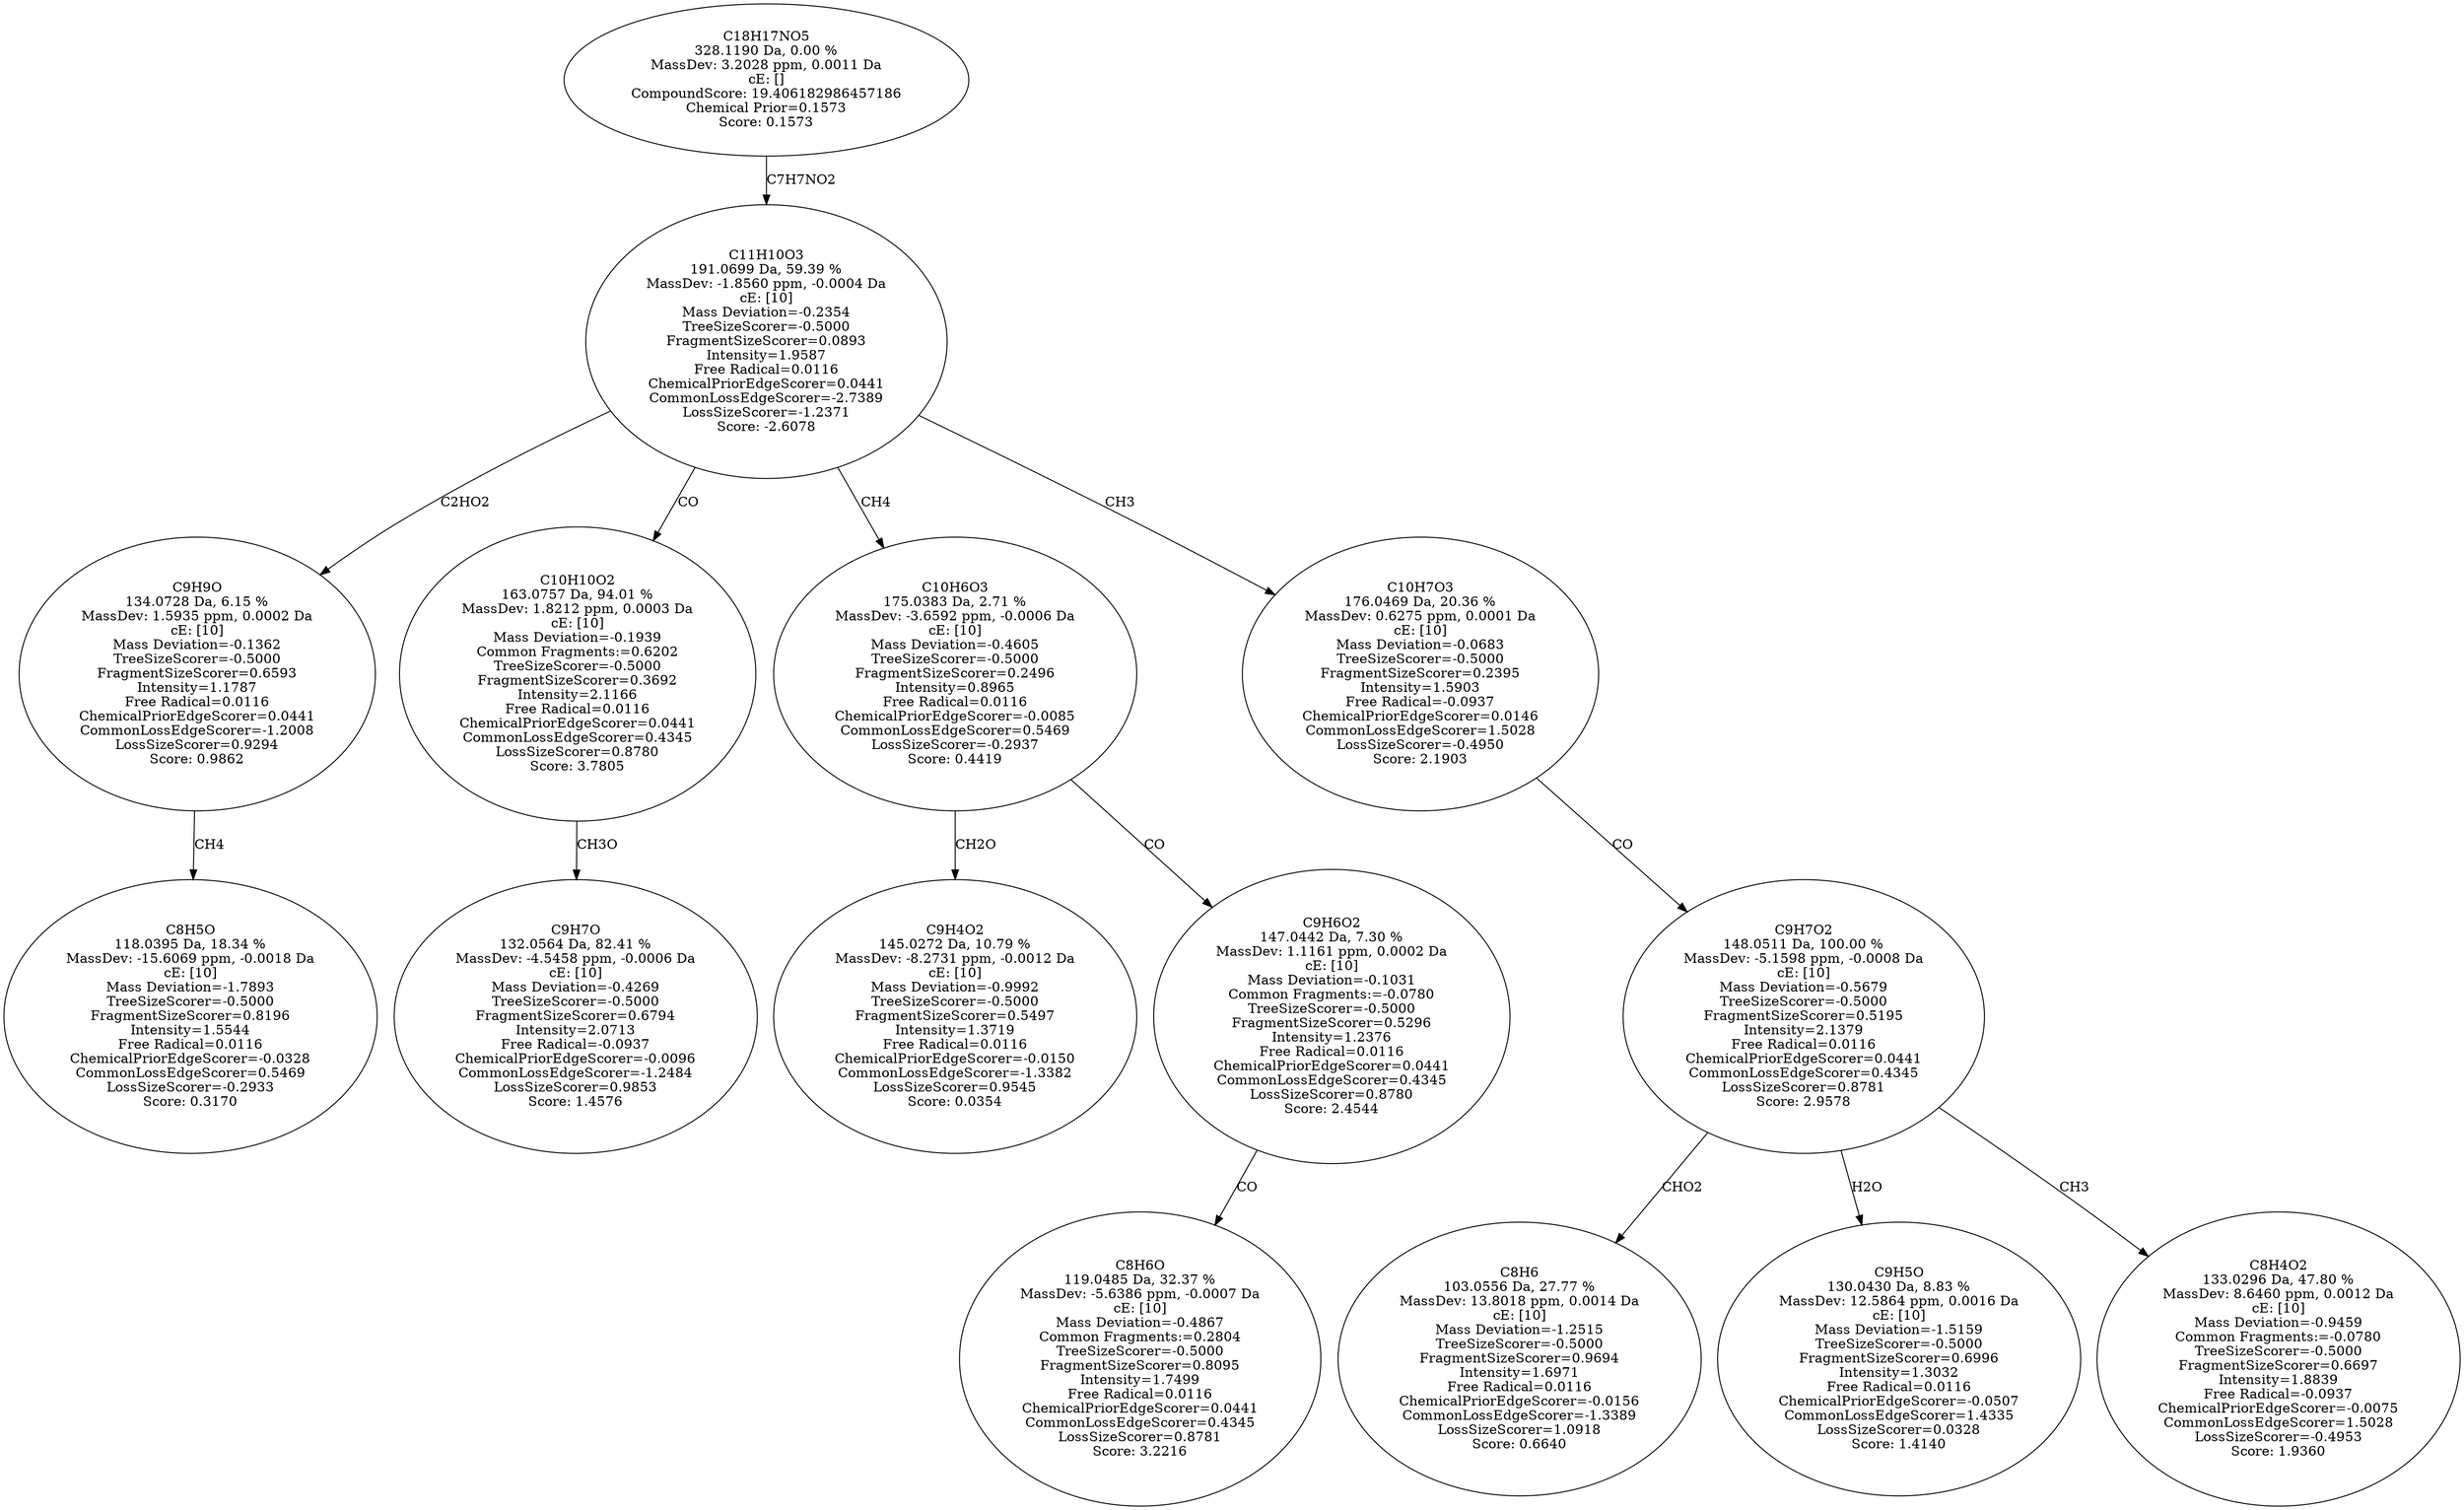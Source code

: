 strict digraph {
v1 [label="C8H5O\n118.0395 Da, 18.34 %\nMassDev: -15.6069 ppm, -0.0018 Da\ncE: [10]\nMass Deviation=-1.7893\nTreeSizeScorer=-0.5000\nFragmentSizeScorer=0.8196\nIntensity=1.5544\nFree Radical=0.0116\nChemicalPriorEdgeScorer=-0.0328\nCommonLossEdgeScorer=0.5469\nLossSizeScorer=-0.2933\nScore: 0.3170"];
v2 [label="C9H9O\n134.0728 Da, 6.15 %\nMassDev: 1.5935 ppm, 0.0002 Da\ncE: [10]\nMass Deviation=-0.1362\nTreeSizeScorer=-0.5000\nFragmentSizeScorer=0.6593\nIntensity=1.1787\nFree Radical=0.0116\nChemicalPriorEdgeScorer=0.0441\nCommonLossEdgeScorer=-1.2008\nLossSizeScorer=0.9294\nScore: 0.9862"];
v3 [label="C9H7O\n132.0564 Da, 82.41 %\nMassDev: -4.5458 ppm, -0.0006 Da\ncE: [10]\nMass Deviation=-0.4269\nTreeSizeScorer=-0.5000\nFragmentSizeScorer=0.6794\nIntensity=2.0713\nFree Radical=-0.0937\nChemicalPriorEdgeScorer=-0.0096\nCommonLossEdgeScorer=-1.2484\nLossSizeScorer=0.9853\nScore: 1.4576"];
v4 [label="C10H10O2\n163.0757 Da, 94.01 %\nMassDev: 1.8212 ppm, 0.0003 Da\ncE: [10]\nMass Deviation=-0.1939\nCommon Fragments:=0.6202\nTreeSizeScorer=-0.5000\nFragmentSizeScorer=0.3692\nIntensity=2.1166\nFree Radical=0.0116\nChemicalPriorEdgeScorer=0.0441\nCommonLossEdgeScorer=0.4345\nLossSizeScorer=0.8780\nScore: 3.7805"];
v5 [label="C9H4O2\n145.0272 Da, 10.79 %\nMassDev: -8.2731 ppm, -0.0012 Da\ncE: [10]\nMass Deviation=-0.9992\nTreeSizeScorer=-0.5000\nFragmentSizeScorer=0.5497\nIntensity=1.3719\nFree Radical=0.0116\nChemicalPriorEdgeScorer=-0.0150\nCommonLossEdgeScorer=-1.3382\nLossSizeScorer=0.9545\nScore: 0.0354"];
v6 [label="C8H6O\n119.0485 Da, 32.37 %\nMassDev: -5.6386 ppm, -0.0007 Da\ncE: [10]\nMass Deviation=-0.4867\nCommon Fragments:=0.2804\nTreeSizeScorer=-0.5000\nFragmentSizeScorer=0.8095\nIntensity=1.7499\nFree Radical=0.0116\nChemicalPriorEdgeScorer=0.0441\nCommonLossEdgeScorer=0.4345\nLossSizeScorer=0.8781\nScore: 3.2216"];
v7 [label="C9H6O2\n147.0442 Da, 7.30 %\nMassDev: 1.1161 ppm, 0.0002 Da\ncE: [10]\nMass Deviation=-0.1031\nCommon Fragments:=-0.0780\nTreeSizeScorer=-0.5000\nFragmentSizeScorer=0.5296\nIntensity=1.2376\nFree Radical=0.0116\nChemicalPriorEdgeScorer=0.0441\nCommonLossEdgeScorer=0.4345\nLossSizeScorer=0.8780\nScore: 2.4544"];
v8 [label="C10H6O3\n175.0383 Da, 2.71 %\nMassDev: -3.6592 ppm, -0.0006 Da\ncE: [10]\nMass Deviation=-0.4605\nTreeSizeScorer=-0.5000\nFragmentSizeScorer=0.2496\nIntensity=0.8965\nFree Radical=0.0116\nChemicalPriorEdgeScorer=-0.0085\nCommonLossEdgeScorer=0.5469\nLossSizeScorer=-0.2937\nScore: 0.4419"];
v9 [label="C8H6\n103.0556 Da, 27.77 %\nMassDev: 13.8018 ppm, 0.0014 Da\ncE: [10]\nMass Deviation=-1.2515\nTreeSizeScorer=-0.5000\nFragmentSizeScorer=0.9694\nIntensity=1.6971\nFree Radical=0.0116\nChemicalPriorEdgeScorer=-0.0156\nCommonLossEdgeScorer=-1.3389\nLossSizeScorer=1.0918\nScore: 0.6640"];
v10 [label="C9H5O\n130.0430 Da, 8.83 %\nMassDev: 12.5864 ppm, 0.0016 Da\ncE: [10]\nMass Deviation=-1.5159\nTreeSizeScorer=-0.5000\nFragmentSizeScorer=0.6996\nIntensity=1.3032\nFree Radical=0.0116\nChemicalPriorEdgeScorer=-0.0507\nCommonLossEdgeScorer=1.4335\nLossSizeScorer=0.0328\nScore: 1.4140"];
v11 [label="C8H4O2\n133.0296 Da, 47.80 %\nMassDev: 8.6460 ppm, 0.0012 Da\ncE: [10]\nMass Deviation=-0.9459\nCommon Fragments:=-0.0780\nTreeSizeScorer=-0.5000\nFragmentSizeScorer=0.6697\nIntensity=1.8839\nFree Radical=-0.0937\nChemicalPriorEdgeScorer=-0.0075\nCommonLossEdgeScorer=1.5028\nLossSizeScorer=-0.4953\nScore: 1.9360"];
v12 [label="C9H7O2\n148.0511 Da, 100.00 %\nMassDev: -5.1598 ppm, -0.0008 Da\ncE: [10]\nMass Deviation=-0.5679\nTreeSizeScorer=-0.5000\nFragmentSizeScorer=0.5195\nIntensity=2.1379\nFree Radical=0.0116\nChemicalPriorEdgeScorer=0.0441\nCommonLossEdgeScorer=0.4345\nLossSizeScorer=0.8781\nScore: 2.9578"];
v13 [label="C10H7O3\n176.0469 Da, 20.36 %\nMassDev: 0.6275 ppm, 0.0001 Da\ncE: [10]\nMass Deviation=-0.0683\nTreeSizeScorer=-0.5000\nFragmentSizeScorer=0.2395\nIntensity=1.5903\nFree Radical=-0.0937\nChemicalPriorEdgeScorer=0.0146\nCommonLossEdgeScorer=1.5028\nLossSizeScorer=-0.4950\nScore: 2.1903"];
v14 [label="C11H10O3\n191.0699 Da, 59.39 %\nMassDev: -1.8560 ppm, -0.0004 Da\ncE: [10]\nMass Deviation=-0.2354\nTreeSizeScorer=-0.5000\nFragmentSizeScorer=0.0893\nIntensity=1.9587\nFree Radical=0.0116\nChemicalPriorEdgeScorer=0.0441\nCommonLossEdgeScorer=-2.7389\nLossSizeScorer=-1.2371\nScore: -2.6078"];
v15 [label="C18H17NO5\n328.1190 Da, 0.00 %\nMassDev: 3.2028 ppm, 0.0011 Da\ncE: []\nCompoundScore: 19.406182986457186\nChemical Prior=0.1573\nScore: 0.1573"];
v2 -> v1 [label="CH4"];
v14 -> v2 [label="C2HO2"];
v4 -> v3 [label="CH3O"];
v14 -> v4 [label="CO"];
v8 -> v5 [label="CH2O"];
v7 -> v6 [label="CO"];
v8 -> v7 [label="CO"];
v14 -> v8 [label="CH4"];
v12 -> v9 [label="CHO2"];
v12 -> v10 [label="H2O"];
v12 -> v11 [label="CH3"];
v13 -> v12 [label="CO"];
v14 -> v13 [label="CH3"];
v15 -> v14 [label="C7H7NO2"];
}
